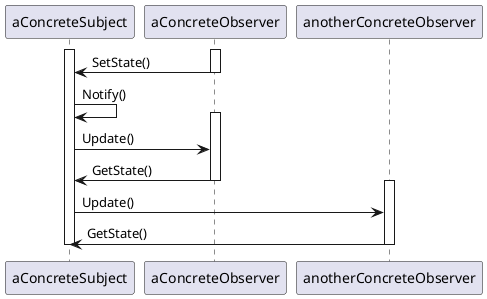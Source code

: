 @startuml
participant aConcreteSubject
participant aConcreteObserver
participant anotherConcreteObserver

activate aConcreteSubject
activate aConcreteObserver
aConcreteObserver -> aConcreteSubject : SetState()
deactivate aConcreteObserver

aConcreteSubject -> aConcreteSubject : Notify()
activate aConcreteObserver
aConcreteSubject -> aConcreteObserver : Update()
aConcreteObserver -> aConcreteSubject : GetState()
deactivate aConcreteObserver

activate anotherConcreteObserver
aConcreteSubject -> anotherConcreteObserver : Update()
anotherConcreteObserver -> aConcreteSubject : GetState()
deactivate anotherConcreteObserver
deactivate aConcreteSubject
@enduml

